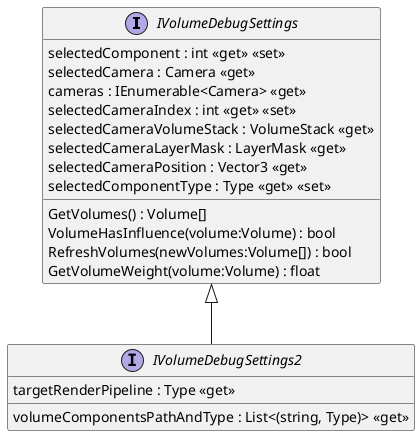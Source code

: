 @startuml
interface IVolumeDebugSettings {
    selectedComponent : int <<get>> <<set>>
    selectedCamera : Camera <<get>>
    cameras : IEnumerable<Camera> <<get>>
    selectedCameraIndex : int <<get>> <<set>>
    selectedCameraVolumeStack : VolumeStack <<get>>
    selectedCameraLayerMask : LayerMask <<get>>
    selectedCameraPosition : Vector3 <<get>>
    selectedComponentType : Type <<get>> <<set>>
    GetVolumes() : Volume[]
    VolumeHasInfluence(volume:Volume) : bool
    RefreshVolumes(newVolumes:Volume[]) : bool
    GetVolumeWeight(volume:Volume) : float
}
interface IVolumeDebugSettings2 {
    targetRenderPipeline : Type <<get>>
    volumeComponentsPathAndType : List<(string, Type)> <<get>>
}
IVolumeDebugSettings <|-- IVolumeDebugSettings2
@enduml

